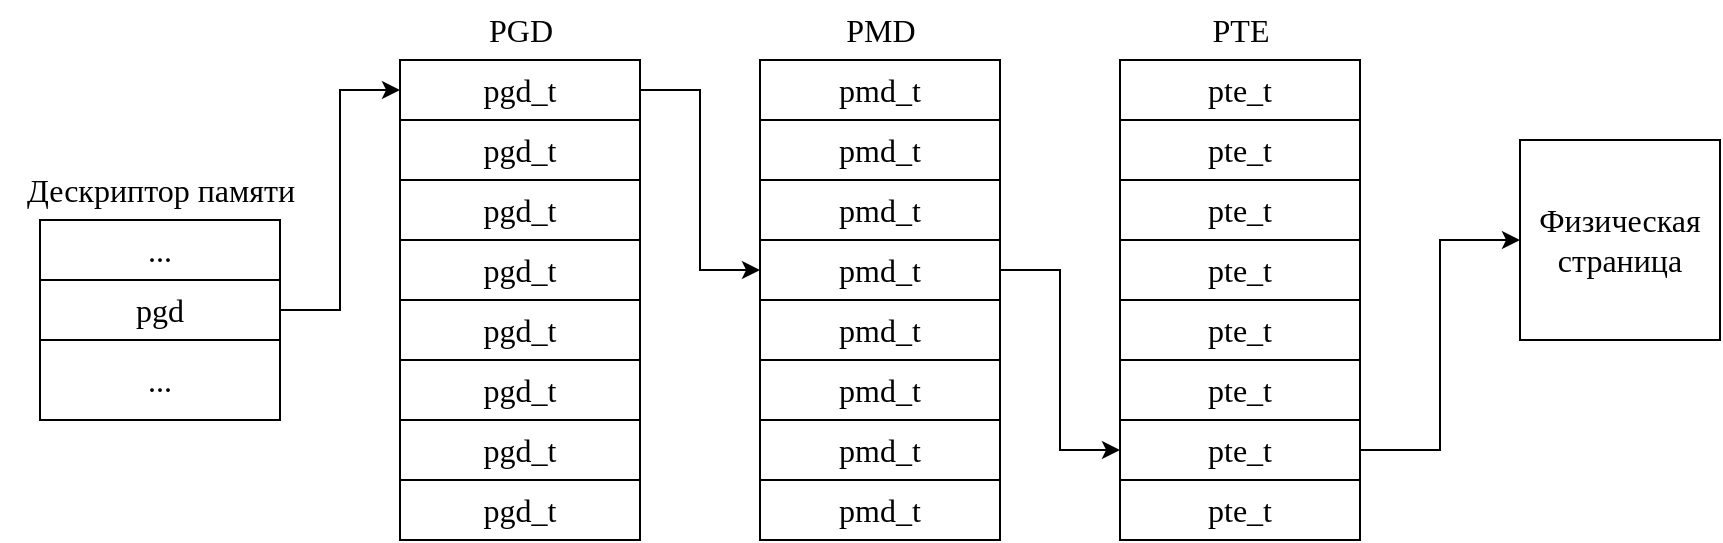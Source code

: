 <mxfile version="20.8.5" type="device"><diagram id="u4FInb1-_vPmHY5-eidt" name="Страница 1"><mxGraphModel dx="978" dy="530" grid="1" gridSize="10" guides="1" tooltips="1" connect="1" arrows="1" fold="1" page="1" pageScale="1" pageWidth="900" pageHeight="300" math="0" shadow="0"><root><mxCell id="0"/><mxCell id="1" parent="0"/><mxCell id="0AWLTXx7OEUjD05sYCh7-1" value="" style="rounded=0;whiteSpace=wrap;html=1;fontFamily=Times New Roman;fontSize=16;" vertex="1" parent="1"><mxGeometry x="220" y="45" width="120" height="240" as="geometry"/></mxCell><mxCell id="0AWLTXx7OEUjD05sYCh7-3" value="pgd_t" style="rounded=0;whiteSpace=wrap;html=1;fontFamily=Times New Roman;fontSize=16;" vertex="1" parent="1"><mxGeometry x="220" y="45" width="120" height="30" as="geometry"/></mxCell><mxCell id="0AWLTXx7OEUjD05sYCh7-7" value="pgd_t" style="rounded=0;whiteSpace=wrap;html=1;fontFamily=Times New Roman;fontSize=16;" vertex="1" parent="1"><mxGeometry x="220" y="75" width="120" height="30" as="geometry"/></mxCell><mxCell id="0AWLTXx7OEUjD05sYCh7-8" value="pgd_t" style="rounded=0;whiteSpace=wrap;html=1;fontFamily=Times New Roman;fontSize=16;" vertex="1" parent="1"><mxGeometry x="220" y="105" width="120" height="30" as="geometry"/></mxCell><mxCell id="0AWLTXx7OEUjD05sYCh7-9" value="pgd_t" style="rounded=0;whiteSpace=wrap;html=1;fontFamily=Times New Roman;fontSize=16;" vertex="1" parent="1"><mxGeometry x="220" y="135" width="120" height="30" as="geometry"/></mxCell><mxCell id="0AWLTXx7OEUjD05sYCh7-10" value="pgd_t" style="rounded=0;whiteSpace=wrap;html=1;fontFamily=Times New Roman;fontSize=16;" vertex="1" parent="1"><mxGeometry x="220" y="165" width="120" height="30" as="geometry"/></mxCell><mxCell id="0AWLTXx7OEUjD05sYCh7-36" style="edgeStyle=orthogonalEdgeStyle;rounded=0;orthogonalLoop=1;jettySize=auto;html=1;exitX=1;exitY=0.5;exitDx=0;exitDy=0;entryX=0;entryY=0.5;entryDx=0;entryDy=0;fontFamily=Times New Roman;fontSize=16;" edge="1" parent="1" source="0AWLTXx7OEUjD05sYCh7-3" target="0AWLTXx7OEUjD05sYCh7-19"><mxGeometry relative="1" as="geometry"/></mxCell><mxCell id="0AWLTXx7OEUjD05sYCh7-11" value="pgd_t" style="rounded=0;whiteSpace=wrap;html=1;fontFamily=Times New Roman;fontSize=16;" vertex="1" parent="1"><mxGeometry x="220" y="195" width="120" height="30" as="geometry"/></mxCell><mxCell id="0AWLTXx7OEUjD05sYCh7-12" value="pgd_t" style="rounded=0;whiteSpace=wrap;html=1;fontFamily=Times New Roman;fontSize=16;" vertex="1" parent="1"><mxGeometry x="220" y="225" width="120" height="30" as="geometry"/></mxCell><mxCell id="0AWLTXx7OEUjD05sYCh7-13" value="pgd_t" style="rounded=0;whiteSpace=wrap;html=1;fontFamily=Times New Roman;fontSize=16;" vertex="1" parent="1"><mxGeometry x="220" y="255" width="120" height="30" as="geometry"/></mxCell><mxCell id="0AWLTXx7OEUjD05sYCh7-14" value="PGD" style="text;html=1;align=center;verticalAlign=middle;resizable=0;points=[];autosize=1;strokeColor=none;fillColor=none;fontSize=16;fontFamily=Times New Roman;" vertex="1" parent="1"><mxGeometry x="250" y="15" width="60" height="30" as="geometry"/></mxCell><mxCell id="0AWLTXx7OEUjD05sYCh7-15" value="" style="rounded=0;whiteSpace=wrap;html=1;fontFamily=Times New Roman;fontSize=16;" vertex="1" parent="1"><mxGeometry x="400" y="45" width="120" height="240" as="geometry"/></mxCell><mxCell id="0AWLTXx7OEUjD05sYCh7-16" value="pmd_t" style="rounded=0;whiteSpace=wrap;html=1;fontFamily=Times New Roman;fontSize=16;" vertex="1" parent="1"><mxGeometry x="400" y="45" width="120" height="30" as="geometry"/></mxCell><mxCell id="0AWLTXx7OEUjD05sYCh7-17" value="pmd_t" style="rounded=0;whiteSpace=wrap;html=1;fontFamily=Times New Roman;fontSize=16;" vertex="1" parent="1"><mxGeometry x="400" y="75" width="120" height="30" as="geometry"/></mxCell><mxCell id="0AWLTXx7OEUjD05sYCh7-18" value="pmd_t" style="rounded=0;whiteSpace=wrap;html=1;fontFamily=Times New Roman;fontSize=16;" vertex="1" parent="1"><mxGeometry x="400" y="105" width="120" height="30" as="geometry"/></mxCell><mxCell id="0AWLTXx7OEUjD05sYCh7-37" style="edgeStyle=orthogonalEdgeStyle;rounded=0;orthogonalLoop=1;jettySize=auto;html=1;exitX=1;exitY=0.5;exitDx=0;exitDy=0;entryX=0;entryY=0.5;entryDx=0;entryDy=0;fontFamily=Times New Roman;fontSize=16;" edge="1" parent="1" source="0AWLTXx7OEUjD05sYCh7-19" target="0AWLTXx7OEUjD05sYCh7-32"><mxGeometry relative="1" as="geometry"/></mxCell><mxCell id="0AWLTXx7OEUjD05sYCh7-19" value="pmd_t" style="rounded=0;whiteSpace=wrap;html=1;fontFamily=Times New Roman;fontSize=16;" vertex="1" parent="1"><mxGeometry x="400" y="135" width="120" height="30" as="geometry"/></mxCell><mxCell id="0AWLTXx7OEUjD05sYCh7-20" value="pmd_t" style="rounded=0;whiteSpace=wrap;html=1;fontFamily=Times New Roman;fontSize=16;" vertex="1" parent="1"><mxGeometry x="400" y="165" width="120" height="30" as="geometry"/></mxCell><mxCell id="0AWLTXx7OEUjD05sYCh7-21" value="pmd_t" style="rounded=0;whiteSpace=wrap;html=1;fontFamily=Times New Roman;fontSize=16;" vertex="1" parent="1"><mxGeometry x="400" y="195" width="120" height="30" as="geometry"/></mxCell><mxCell id="0AWLTXx7OEUjD05sYCh7-22" value="pmd_t" style="rounded=0;whiteSpace=wrap;html=1;fontFamily=Times New Roman;fontSize=16;" vertex="1" parent="1"><mxGeometry x="400" y="225" width="120" height="30" as="geometry"/></mxCell><mxCell id="0AWLTXx7OEUjD05sYCh7-23" value="pmd_t" style="rounded=0;whiteSpace=wrap;html=1;fontFamily=Times New Roman;fontSize=16;" vertex="1" parent="1"><mxGeometry x="400" y="255" width="120" height="30" as="geometry"/></mxCell><mxCell id="0AWLTXx7OEUjD05sYCh7-24" value="PMD" style="text;html=1;align=center;verticalAlign=middle;resizable=0;points=[];autosize=1;strokeColor=none;fillColor=none;fontSize=16;fontFamily=Times New Roman;" vertex="1" parent="1"><mxGeometry x="430" y="15" width="60" height="30" as="geometry"/></mxCell><mxCell id="0AWLTXx7OEUjD05sYCh7-25" value="" style="rounded=0;whiteSpace=wrap;html=1;fontFamily=Times New Roman;fontSize=16;" vertex="1" parent="1"><mxGeometry x="580" y="45" width="120" height="240" as="geometry"/></mxCell><mxCell id="0AWLTXx7OEUjD05sYCh7-26" value="pte_t" style="rounded=0;whiteSpace=wrap;html=1;fontFamily=Times New Roman;fontSize=16;" vertex="1" parent="1"><mxGeometry x="580" y="45" width="120" height="30" as="geometry"/></mxCell><mxCell id="0AWLTXx7OEUjD05sYCh7-27" value="pte_t" style="rounded=0;whiteSpace=wrap;html=1;fontFamily=Times New Roman;fontSize=16;" vertex="1" parent="1"><mxGeometry x="580" y="75" width="120" height="30" as="geometry"/></mxCell><mxCell id="0AWLTXx7OEUjD05sYCh7-28" value="pte_t" style="rounded=0;whiteSpace=wrap;html=1;fontFamily=Times New Roman;fontSize=16;" vertex="1" parent="1"><mxGeometry x="580" y="105" width="120" height="30" as="geometry"/></mxCell><mxCell id="0AWLTXx7OEUjD05sYCh7-29" value="pte_t" style="rounded=0;whiteSpace=wrap;html=1;fontFamily=Times New Roman;fontSize=16;" vertex="1" parent="1"><mxGeometry x="580" y="135" width="120" height="30" as="geometry"/></mxCell><mxCell id="0AWLTXx7OEUjD05sYCh7-30" value="pte_t" style="rounded=0;whiteSpace=wrap;html=1;fontFamily=Times New Roman;fontSize=16;" vertex="1" parent="1"><mxGeometry x="580" y="165" width="120" height="30" as="geometry"/></mxCell><mxCell id="0AWLTXx7OEUjD05sYCh7-31" value="pte_t" style="rounded=0;whiteSpace=wrap;html=1;fontFamily=Times New Roman;fontSize=16;" vertex="1" parent="1"><mxGeometry x="580" y="195" width="120" height="30" as="geometry"/></mxCell><mxCell id="0AWLTXx7OEUjD05sYCh7-38" style="edgeStyle=orthogonalEdgeStyle;rounded=0;orthogonalLoop=1;jettySize=auto;html=1;exitX=1;exitY=0.5;exitDx=0;exitDy=0;entryX=0;entryY=0.5;entryDx=0;entryDy=0;fontFamily=Times New Roman;fontSize=16;" edge="1" parent="1" source="0AWLTXx7OEUjD05sYCh7-32" target="0AWLTXx7OEUjD05sYCh7-35"><mxGeometry relative="1" as="geometry"/></mxCell><mxCell id="0AWLTXx7OEUjD05sYCh7-32" value="pte_t" style="rounded=0;whiteSpace=wrap;html=1;fontFamily=Times New Roman;fontSize=16;" vertex="1" parent="1"><mxGeometry x="580" y="225" width="120" height="30" as="geometry"/></mxCell><mxCell id="0AWLTXx7OEUjD05sYCh7-33" value="pte_t" style="rounded=0;whiteSpace=wrap;html=1;fontFamily=Times New Roman;fontSize=16;" vertex="1" parent="1"><mxGeometry x="580" y="255" width="120" height="30" as="geometry"/></mxCell><mxCell id="0AWLTXx7OEUjD05sYCh7-34" value="PTE" style="text;html=1;align=center;verticalAlign=middle;resizable=0;points=[];autosize=1;strokeColor=none;fillColor=none;fontSize=16;fontFamily=Times New Roman;" vertex="1" parent="1"><mxGeometry x="615" y="15" width="50" height="30" as="geometry"/></mxCell><mxCell id="0AWLTXx7OEUjD05sYCh7-35" value="Физическая страница" style="whiteSpace=wrap;html=1;aspect=fixed;fontFamily=Times New Roman;fontSize=16;" vertex="1" parent="1"><mxGeometry x="780" y="85" width="100" height="100" as="geometry"/></mxCell><mxCell id="0AWLTXx7OEUjD05sYCh7-39" value="" style="rounded=0;whiteSpace=wrap;html=1;fontFamily=Times New Roman;fontSize=16;" vertex="1" parent="1"><mxGeometry x="40" y="125" width="120" height="100" as="geometry"/></mxCell><mxCell id="0AWLTXx7OEUjD05sYCh7-42" value="Дескриптор памяти" style="text;html=1;align=center;verticalAlign=middle;resizable=0;points=[];autosize=1;strokeColor=none;fillColor=none;fontSize=16;fontFamily=Times New Roman;" vertex="1" parent="1"><mxGeometry x="20" y="95" width="160" height="30" as="geometry"/></mxCell><mxCell id="0AWLTXx7OEUjD05sYCh7-46" style="edgeStyle=orthogonalEdgeStyle;rounded=0;orthogonalLoop=1;jettySize=auto;html=1;exitX=1;exitY=0.5;exitDx=0;exitDy=0;entryX=0;entryY=0.5;entryDx=0;entryDy=0;fontFamily=Times New Roman;fontSize=16;" edge="1" parent="1" source="0AWLTXx7OEUjD05sYCh7-43" target="0AWLTXx7OEUjD05sYCh7-3"><mxGeometry relative="1" as="geometry"/></mxCell><mxCell id="0AWLTXx7OEUjD05sYCh7-43" value="pgd" style="rounded=0;whiteSpace=wrap;html=1;fontFamily=Times New Roman;fontSize=16;" vertex="1" parent="1"><mxGeometry x="40" y="155" width="120" height="30" as="geometry"/></mxCell><mxCell id="0AWLTXx7OEUjD05sYCh7-44" value="..." style="rounded=0;whiteSpace=wrap;html=1;fontFamily=Times New Roman;fontSize=16;" vertex="1" parent="1"><mxGeometry x="40" y="125" width="120" height="30" as="geometry"/></mxCell><mxCell id="0AWLTXx7OEUjD05sYCh7-45" value="..." style="rounded=0;whiteSpace=wrap;html=1;fontFamily=Times New Roman;fontSize=16;" vertex="1" parent="1"><mxGeometry x="40" y="185" width="120" height="40" as="geometry"/></mxCell></root></mxGraphModel></diagram></mxfile>